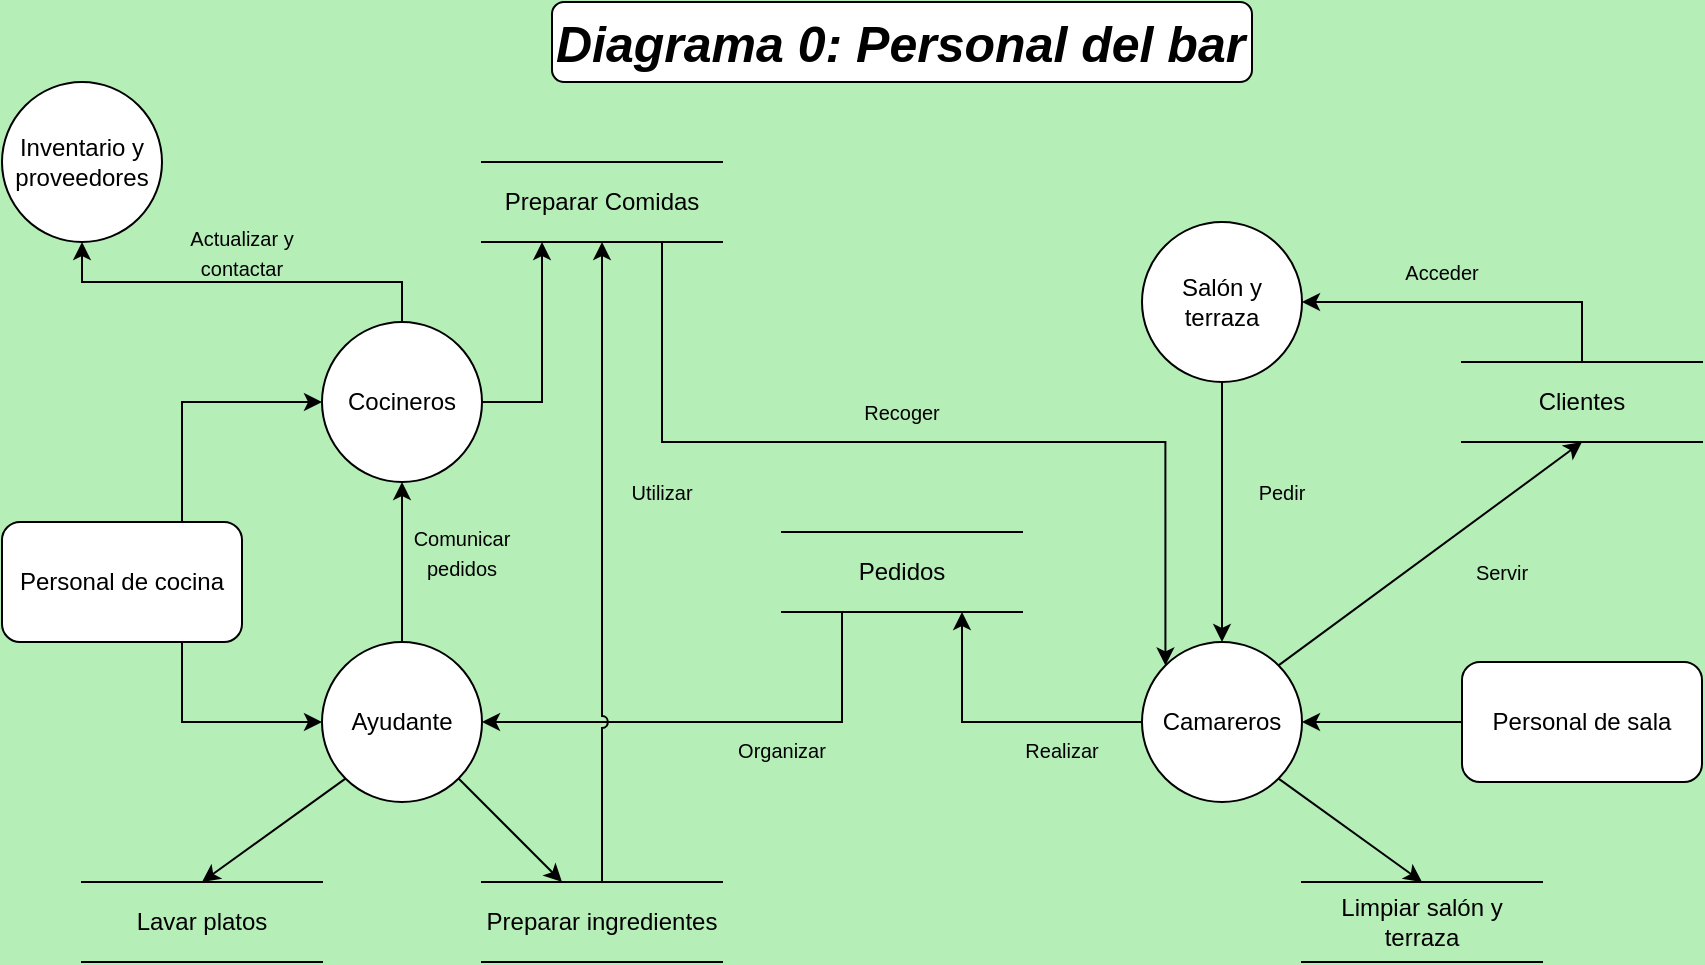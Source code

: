 <mxfile version="22.1.5" type="device">
  <diagram name="Página-1" id="jfc1iaT_wtItNn-C78mY">
    <mxGraphModel dx="1165" dy="531" grid="1" gridSize="10" guides="1" tooltips="1" connect="1" arrows="1" fold="1" page="1" pageScale="1" pageWidth="1169" pageHeight="827" background="#b6eeb8" math="0" shadow="0">
      <root>
        <mxCell id="0" />
        <mxCell id="1" parent="0" />
        <mxCell id="KEg97UdKN-4Hi9TDcqIU-12" style="edgeStyle=orthogonalEdgeStyle;rounded=0;orthogonalLoop=1;jettySize=auto;html=1;exitX=0.75;exitY=1;exitDx=0;exitDy=0;entryX=0;entryY=0.5;entryDx=0;entryDy=0;" edge="1" parent="1" source="KEg97UdKN-4Hi9TDcqIU-1" target="KEg97UdKN-4Hi9TDcqIU-4">
          <mxGeometry relative="1" as="geometry" />
        </mxCell>
        <mxCell id="KEg97UdKN-4Hi9TDcqIU-13" style="edgeStyle=orthogonalEdgeStyle;rounded=0;orthogonalLoop=1;jettySize=auto;html=1;exitX=0.75;exitY=0;exitDx=0;exitDy=0;entryX=0;entryY=0.5;entryDx=0;entryDy=0;" edge="1" parent="1" source="KEg97UdKN-4Hi9TDcqIU-1" target="KEg97UdKN-4Hi9TDcqIU-3">
          <mxGeometry relative="1" as="geometry" />
        </mxCell>
        <mxCell id="KEg97UdKN-4Hi9TDcqIU-1" value="Personal de cocina" style="rounded=1;whiteSpace=wrap;html=1;" vertex="1" parent="1">
          <mxGeometry x="40" y="300" width="120" height="60" as="geometry" />
        </mxCell>
        <mxCell id="KEg97UdKN-4Hi9TDcqIU-27" style="edgeStyle=orthogonalEdgeStyle;rounded=0;orthogonalLoop=1;jettySize=auto;html=1;exitX=1;exitY=0.5;exitDx=0;exitDy=0;entryX=0.25;entryY=1;entryDx=0;entryDy=0;" edge="1" parent="1" source="KEg97UdKN-4Hi9TDcqIU-3" target="KEg97UdKN-4Hi9TDcqIU-24">
          <mxGeometry relative="1" as="geometry" />
        </mxCell>
        <mxCell id="KEg97UdKN-4Hi9TDcqIU-31" style="edgeStyle=orthogonalEdgeStyle;rounded=0;orthogonalLoop=1;jettySize=auto;html=1;exitX=0.5;exitY=0;exitDx=0;exitDy=0;entryX=0.5;entryY=1;entryDx=0;entryDy=0;" edge="1" parent="1" source="KEg97UdKN-4Hi9TDcqIU-3" target="KEg97UdKN-4Hi9TDcqIU-28">
          <mxGeometry relative="1" as="geometry" />
        </mxCell>
        <mxCell id="KEg97UdKN-4Hi9TDcqIU-3" value="Cocineros" style="ellipse;whiteSpace=wrap;html=1;aspect=fixed;" vertex="1" parent="1">
          <mxGeometry x="200" y="200" width="80" height="80" as="geometry" />
        </mxCell>
        <mxCell id="KEg97UdKN-4Hi9TDcqIU-14" style="rounded=0;orthogonalLoop=1;jettySize=auto;html=1;exitX=1;exitY=1;exitDx=0;exitDy=0;" edge="1" parent="1" source="KEg97UdKN-4Hi9TDcqIU-4" target="KEg97UdKN-4Hi9TDcqIU-8">
          <mxGeometry relative="1" as="geometry" />
        </mxCell>
        <mxCell id="KEg97UdKN-4Hi9TDcqIU-15" style="rounded=0;orthogonalLoop=1;jettySize=auto;html=1;exitX=0;exitY=1;exitDx=0;exitDy=0;entryX=0.5;entryY=0;entryDx=0;entryDy=0;" edge="1" parent="1" source="KEg97UdKN-4Hi9TDcqIU-4" target="KEg97UdKN-4Hi9TDcqIU-11">
          <mxGeometry relative="1" as="geometry" />
        </mxCell>
        <mxCell id="KEg97UdKN-4Hi9TDcqIU-19" style="edgeStyle=orthogonalEdgeStyle;rounded=0;orthogonalLoop=1;jettySize=auto;html=1;exitX=1;exitY=0.5;exitDx=0;exitDy=0;entryX=0.25;entryY=1;entryDx=0;entryDy=0;startArrow=classic;startFill=1;endArrow=none;endFill=0;" edge="1" parent="1" source="KEg97UdKN-4Hi9TDcqIU-4" target="KEg97UdKN-4Hi9TDcqIU-16">
          <mxGeometry relative="1" as="geometry" />
        </mxCell>
        <mxCell id="KEg97UdKN-4Hi9TDcqIU-21" style="edgeStyle=orthogonalEdgeStyle;rounded=0;orthogonalLoop=1;jettySize=auto;html=1;exitX=0.5;exitY=0;exitDx=0;exitDy=0;entryX=0.5;entryY=1;entryDx=0;entryDy=0;" edge="1" parent="1" source="KEg97UdKN-4Hi9TDcqIU-4" target="KEg97UdKN-4Hi9TDcqIU-3">
          <mxGeometry relative="1" as="geometry" />
        </mxCell>
        <mxCell id="KEg97UdKN-4Hi9TDcqIU-4" value="Ayudante" style="ellipse;whiteSpace=wrap;html=1;aspect=fixed;" vertex="1" parent="1">
          <mxGeometry x="200" y="360" width="80" height="80" as="geometry" />
        </mxCell>
        <mxCell id="KEg97UdKN-4Hi9TDcqIU-33" style="edgeStyle=orthogonalEdgeStyle;rounded=0;orthogonalLoop=1;jettySize=auto;html=1;exitX=0;exitY=0.5;exitDx=0;exitDy=0;" edge="1" parent="1" source="KEg97UdKN-4Hi9TDcqIU-5" target="KEg97UdKN-4Hi9TDcqIU-6">
          <mxGeometry relative="1" as="geometry" />
        </mxCell>
        <mxCell id="KEg97UdKN-4Hi9TDcqIU-5" value="Personal de sala" style="rounded=1;whiteSpace=wrap;html=1;" vertex="1" parent="1">
          <mxGeometry x="770" y="370" width="120" height="60" as="geometry" />
        </mxCell>
        <mxCell id="KEg97UdKN-4Hi9TDcqIU-49" style="edgeStyle=orthogonalEdgeStyle;rounded=0;orthogonalLoop=1;jettySize=auto;html=1;exitX=0;exitY=0.5;exitDx=0;exitDy=0;entryX=0.75;entryY=1;entryDx=0;entryDy=0;" edge="1" parent="1" source="KEg97UdKN-4Hi9TDcqIU-6" target="KEg97UdKN-4Hi9TDcqIU-16">
          <mxGeometry relative="1" as="geometry" />
        </mxCell>
        <mxCell id="KEg97UdKN-4Hi9TDcqIU-55" style="rounded=0;orthogonalLoop=1;jettySize=auto;html=1;exitX=1;exitY=0;exitDx=0;exitDy=0;entryX=0.5;entryY=1;entryDx=0;entryDy=0;" edge="1" parent="1" source="KEg97UdKN-4Hi9TDcqIU-6" target="KEg97UdKN-4Hi9TDcqIU-36">
          <mxGeometry relative="1" as="geometry" />
        </mxCell>
        <mxCell id="KEg97UdKN-4Hi9TDcqIU-61" style="rounded=0;orthogonalLoop=1;jettySize=auto;html=1;exitX=1;exitY=1;exitDx=0;exitDy=0;entryX=0.5;entryY=0;entryDx=0;entryDy=0;" edge="1" parent="1" source="KEg97UdKN-4Hi9TDcqIU-6" target="KEg97UdKN-4Hi9TDcqIU-59">
          <mxGeometry relative="1" as="geometry" />
        </mxCell>
        <mxCell id="KEg97UdKN-4Hi9TDcqIU-6" value="Camareros" style="ellipse;whiteSpace=wrap;html=1;aspect=fixed;" vertex="1" parent="1">
          <mxGeometry x="610" y="360" width="80" height="80" as="geometry" />
        </mxCell>
        <mxCell id="KEg97UdKN-4Hi9TDcqIU-25" style="edgeStyle=orthogonalEdgeStyle;rounded=0;orthogonalLoop=1;jettySize=auto;html=1;exitX=0.5;exitY=0;exitDx=0;exitDy=0;entryX=0.5;entryY=1;entryDx=0;entryDy=0;jumpStyle=arc;" edge="1" parent="1" source="KEg97UdKN-4Hi9TDcqIU-8" target="KEg97UdKN-4Hi9TDcqIU-24">
          <mxGeometry relative="1" as="geometry" />
        </mxCell>
        <mxCell id="KEg97UdKN-4Hi9TDcqIU-8" value="Preparar ingredientes" style="shape=partialRectangle;whiteSpace=wrap;html=1;left=0;right=0;fillColor=none;" vertex="1" parent="1">
          <mxGeometry x="280" y="480" width="120" height="40" as="geometry" />
        </mxCell>
        <mxCell id="KEg97UdKN-4Hi9TDcqIU-11" value="Lavar platos" style="shape=partialRectangle;whiteSpace=wrap;html=1;left=0;right=0;fillColor=none;" vertex="1" parent="1">
          <mxGeometry x="80" y="480" width="120" height="40" as="geometry" />
        </mxCell>
        <mxCell id="KEg97UdKN-4Hi9TDcqIU-16" value="Pedidos" style="shape=partialRectangle;whiteSpace=wrap;html=1;left=0;right=0;fillColor=none;" vertex="1" parent="1">
          <mxGeometry x="430" y="305" width="120" height="40" as="geometry" />
        </mxCell>
        <mxCell id="KEg97UdKN-4Hi9TDcqIU-20" value="&lt;font style=&quot;font-size: 10px;&quot;&gt;Organizar&lt;/font&gt;" style="text;html=1;strokeColor=none;fillColor=none;align=center;verticalAlign=middle;whiteSpace=wrap;rounded=0;" vertex="1" parent="1">
          <mxGeometry x="400" y="399" width="60" height="30" as="geometry" />
        </mxCell>
        <mxCell id="KEg97UdKN-4Hi9TDcqIU-22" value="&lt;font style=&quot;font-size: 10px;&quot;&gt;Comunicar pedidos&lt;/font&gt;" style="text;html=1;strokeColor=none;fillColor=none;align=center;verticalAlign=middle;whiteSpace=wrap;rounded=0;" vertex="1" parent="1">
          <mxGeometry x="240" y="300" width="60" height="30" as="geometry" />
        </mxCell>
        <mxCell id="KEg97UdKN-4Hi9TDcqIU-24" value="Preparar Comidas" style="shape=partialRectangle;whiteSpace=wrap;html=1;left=0;right=0;fillColor=none;" vertex="1" parent="1">
          <mxGeometry x="280" y="120" width="120" height="40" as="geometry" />
        </mxCell>
        <mxCell id="KEg97UdKN-4Hi9TDcqIU-26" value="&lt;font style=&quot;font-size: 10px;&quot;&gt;Utilizar&lt;/font&gt;" style="text;html=1;strokeColor=none;fillColor=none;align=center;verticalAlign=middle;whiteSpace=wrap;rounded=0;" vertex="1" parent="1">
          <mxGeometry x="340" y="270" width="60" height="30" as="geometry" />
        </mxCell>
        <mxCell id="KEg97UdKN-4Hi9TDcqIU-28" value="&lt;div&gt;Inventario y proveedores&lt;/div&gt;" style="ellipse;whiteSpace=wrap;html=1;aspect=fixed;" vertex="1" parent="1">
          <mxGeometry x="40" y="80" width="80" height="80" as="geometry" />
        </mxCell>
        <mxCell id="KEg97UdKN-4Hi9TDcqIU-30" value="&lt;div style=&quot;font-size: 13px;&quot; align=&quot;left&quot;&gt;&lt;font size=&quot;1&quot;&gt;&lt;i&gt;&lt;b style=&quot;font-size: 25px;&quot;&gt;Diagrama 0: Personal del bar&lt;/b&gt;&lt;/i&gt;&lt;/font&gt;&lt;/div&gt;" style="rounded=1;whiteSpace=wrap;html=1;align=left;" vertex="1" parent="1">
          <mxGeometry x="315" y="40" width="350" height="40" as="geometry" />
        </mxCell>
        <mxCell id="KEg97UdKN-4Hi9TDcqIU-32" value="&lt;font style=&quot;font-size: 10px;&quot;&gt;Actualizar y contactar&lt;/font&gt;" style="text;html=1;strokeColor=none;fillColor=none;align=center;verticalAlign=middle;whiteSpace=wrap;rounded=0;" vertex="1" parent="1">
          <mxGeometry x="130" y="150" width="60" height="30" as="geometry" />
        </mxCell>
        <mxCell id="KEg97UdKN-4Hi9TDcqIU-40" style="edgeStyle=orthogonalEdgeStyle;rounded=0;orthogonalLoop=1;jettySize=auto;html=1;exitX=0.5;exitY=1;exitDx=0;exitDy=0;" edge="1" parent="1" source="KEg97UdKN-4Hi9TDcqIU-34" target="KEg97UdKN-4Hi9TDcqIU-6">
          <mxGeometry relative="1" as="geometry" />
        </mxCell>
        <mxCell id="KEg97UdKN-4Hi9TDcqIU-34" value="Salón y terraza" style="ellipse;whiteSpace=wrap;html=1;aspect=fixed;" vertex="1" parent="1">
          <mxGeometry x="610" y="150" width="80" height="80" as="geometry" />
        </mxCell>
        <mxCell id="KEg97UdKN-4Hi9TDcqIU-47" style="edgeStyle=orthogonalEdgeStyle;rounded=0;orthogonalLoop=1;jettySize=auto;html=1;exitX=0.5;exitY=0;exitDx=0;exitDy=0;entryX=1;entryY=0.5;entryDx=0;entryDy=0;" edge="1" parent="1" source="KEg97UdKN-4Hi9TDcqIU-36" target="KEg97UdKN-4Hi9TDcqIU-34">
          <mxGeometry relative="1" as="geometry" />
        </mxCell>
        <mxCell id="KEg97UdKN-4Hi9TDcqIU-36" value="Clientes" style="shape=partialRectangle;whiteSpace=wrap;html=1;left=0;right=0;fillColor=none;" vertex="1" parent="1">
          <mxGeometry x="770" y="220" width="120" height="40" as="geometry" />
        </mxCell>
        <mxCell id="KEg97UdKN-4Hi9TDcqIU-48" value="&lt;font style=&quot;font-size: 10px;&quot;&gt;Acceder&lt;/font&gt;" style="text;html=1;strokeColor=none;fillColor=none;align=center;verticalAlign=middle;whiteSpace=wrap;rounded=0;" vertex="1" parent="1">
          <mxGeometry x="730" y="160" width="60" height="30" as="geometry" />
        </mxCell>
        <mxCell id="KEg97UdKN-4Hi9TDcqIU-50" value="&lt;font style=&quot;font-size: 10px;&quot;&gt;Pedir&lt;/font&gt;" style="text;html=1;strokeColor=none;fillColor=none;align=center;verticalAlign=middle;whiteSpace=wrap;rounded=0;" vertex="1" parent="1">
          <mxGeometry x="650" y="270" width="60" height="30" as="geometry" />
        </mxCell>
        <mxCell id="KEg97UdKN-4Hi9TDcqIU-51" value="&lt;font style=&quot;font-size: 10px;&quot;&gt;Realizar&lt;/font&gt;" style="text;html=1;strokeColor=none;fillColor=none;align=center;verticalAlign=middle;whiteSpace=wrap;rounded=0;" vertex="1" parent="1">
          <mxGeometry x="540" y="399" width="60" height="30" as="geometry" />
        </mxCell>
        <mxCell id="KEg97UdKN-4Hi9TDcqIU-54" value="&lt;font style=&quot;font-size: 10px;&quot;&gt;Recoger&lt;/font&gt;" style="text;html=1;strokeColor=none;fillColor=none;align=center;verticalAlign=middle;whiteSpace=wrap;rounded=0;" vertex="1" parent="1">
          <mxGeometry x="460" y="230" width="60" height="30" as="geometry" />
        </mxCell>
        <mxCell id="KEg97UdKN-4Hi9TDcqIU-56" value="&lt;font style=&quot;font-size: 10px;&quot;&gt;Servir&lt;/font&gt;" style="text;html=1;strokeColor=none;fillColor=none;align=center;verticalAlign=middle;whiteSpace=wrap;rounded=0;" vertex="1" parent="1">
          <mxGeometry x="760" y="310" width="60" height="30" as="geometry" />
        </mxCell>
        <mxCell id="KEg97UdKN-4Hi9TDcqIU-59" value="Limpiar salón y terraza" style="shape=partialRectangle;whiteSpace=wrap;html=1;left=0;right=0;fillColor=none;" vertex="1" parent="1">
          <mxGeometry x="690" y="480" width="120" height="40" as="geometry" />
        </mxCell>
        <mxCell id="KEg97UdKN-4Hi9TDcqIU-62" style="edgeStyle=orthogonalEdgeStyle;rounded=0;orthogonalLoop=1;jettySize=auto;html=1;exitX=0.75;exitY=1;exitDx=0;exitDy=0;entryX=0;entryY=0;entryDx=0;entryDy=0;" edge="1" parent="1" source="KEg97UdKN-4Hi9TDcqIU-24" target="KEg97UdKN-4Hi9TDcqIU-6">
          <mxGeometry relative="1" as="geometry" />
        </mxCell>
      </root>
    </mxGraphModel>
  </diagram>
</mxfile>
